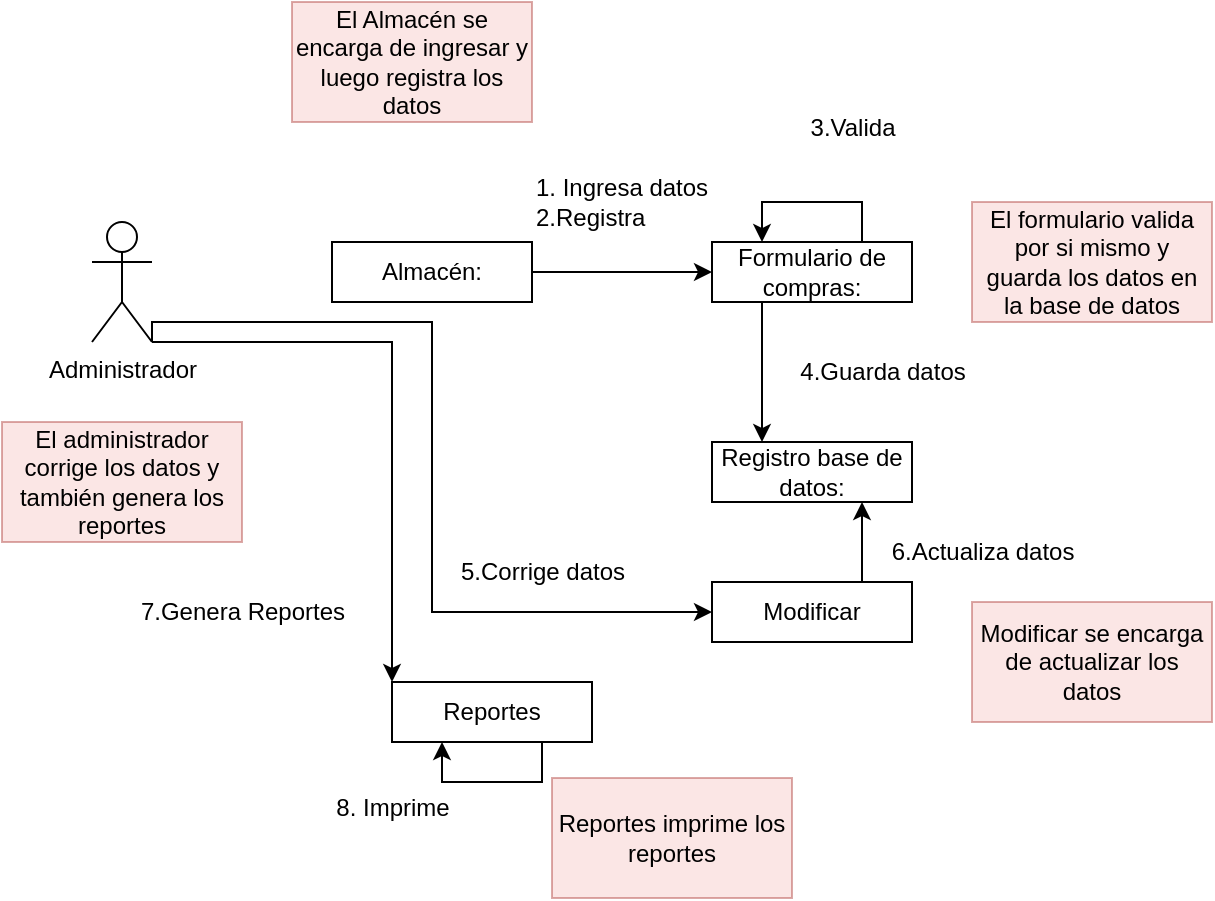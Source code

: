 <mxfile version="24.4.8" type="device">
  <diagram name="Página-1" id="9LJI61ah0vpYrfv0e8qv">
    <mxGraphModel dx="1194" dy="726" grid="1" gridSize="10" guides="1" tooltips="1" connect="1" arrows="1" fold="1" page="1" pageScale="1" pageWidth="827" pageHeight="1169" math="0" shadow="0">
      <root>
        <mxCell id="0" />
        <mxCell id="1" parent="0" />
        <mxCell id="lSqFnnhEntIWqEYm_C6f-9" style="edgeStyle=orthogonalEdgeStyle;rounded=0;orthogonalLoop=1;jettySize=auto;html=1;exitX=1;exitY=1;exitDx=0;exitDy=0;exitPerimeter=0;entryX=0;entryY=0;entryDx=0;entryDy=0;" parent="1" source="lSqFnnhEntIWqEYm_C6f-1" target="lSqFnnhEntIWqEYm_C6f-7" edge="1">
          <mxGeometry relative="1" as="geometry">
            <Array as="points">
              <mxPoint x="240" y="350" />
            </Array>
          </mxGeometry>
        </mxCell>
        <mxCell id="lSqFnnhEntIWqEYm_C6f-15" style="edgeStyle=orthogonalEdgeStyle;rounded=0;orthogonalLoop=1;jettySize=auto;html=1;exitX=1;exitY=1;exitDx=0;exitDy=0;exitPerimeter=0;entryX=0;entryY=0.5;entryDx=0;entryDy=0;" parent="1" source="lSqFnnhEntIWqEYm_C6f-1" target="lSqFnnhEntIWqEYm_C6f-6" edge="1">
          <mxGeometry relative="1" as="geometry">
            <Array as="points">
              <mxPoint x="120" y="340" />
              <mxPoint x="260" y="340" />
              <mxPoint x="260" y="485" />
            </Array>
          </mxGeometry>
        </mxCell>
        <mxCell id="lSqFnnhEntIWqEYm_C6f-1" value="Administrador" style="shape=umlActor;verticalLabelPosition=bottom;verticalAlign=top;html=1;outlineConnect=0;" parent="1" vertex="1">
          <mxGeometry x="90" y="290" width="30" height="60" as="geometry" />
        </mxCell>
        <mxCell id="lSqFnnhEntIWqEYm_C6f-23" style="edgeStyle=orthogonalEdgeStyle;rounded=0;orthogonalLoop=1;jettySize=auto;html=1;exitX=1;exitY=0.5;exitDx=0;exitDy=0;entryX=0;entryY=0.5;entryDx=0;entryDy=0;" parent="1" source="lSqFnnhEntIWqEYm_C6f-2" target="lSqFnnhEntIWqEYm_C6f-3" edge="1">
          <mxGeometry relative="1" as="geometry" />
        </mxCell>
        <mxCell id="lSqFnnhEntIWqEYm_C6f-2" value="Almacén:" style="rounded=0;whiteSpace=wrap;html=1;" parent="1" vertex="1">
          <mxGeometry x="210" y="300" width="100" height="30" as="geometry" />
        </mxCell>
        <mxCell id="lSqFnnhEntIWqEYm_C6f-19" style="edgeStyle=orthogonalEdgeStyle;rounded=0;orthogonalLoop=1;jettySize=auto;html=1;exitX=0.25;exitY=1;exitDx=0;exitDy=0;entryX=0.25;entryY=0;entryDx=0;entryDy=0;" parent="1" source="lSqFnnhEntIWqEYm_C6f-3" target="lSqFnnhEntIWqEYm_C6f-4" edge="1">
          <mxGeometry relative="1" as="geometry" />
        </mxCell>
        <mxCell id="lSqFnnhEntIWqEYm_C6f-3" value="Formulario de compras:" style="rounded=0;whiteSpace=wrap;html=1;" parent="1" vertex="1">
          <mxGeometry x="400" y="300" width="100" height="30" as="geometry" />
        </mxCell>
        <mxCell id="lSqFnnhEntIWqEYm_C6f-4" value="Registro base de datos:" style="rounded=0;whiteSpace=wrap;html=1;" parent="1" vertex="1">
          <mxGeometry x="400" y="400" width="100" height="30" as="geometry" />
        </mxCell>
        <mxCell id="lSqFnnhEntIWqEYm_C6f-13" style="edgeStyle=orthogonalEdgeStyle;rounded=0;orthogonalLoop=1;jettySize=auto;html=1;exitX=0.75;exitY=0;exitDx=0;exitDy=0;entryX=0.75;entryY=1;entryDx=0;entryDy=0;" parent="1" source="lSqFnnhEntIWqEYm_C6f-6" target="lSqFnnhEntIWqEYm_C6f-4" edge="1">
          <mxGeometry relative="1" as="geometry" />
        </mxCell>
        <mxCell id="lSqFnnhEntIWqEYm_C6f-6" value="Modificar" style="rounded=0;whiteSpace=wrap;html=1;" parent="1" vertex="1">
          <mxGeometry x="400" y="470" width="100" height="30" as="geometry" />
        </mxCell>
        <mxCell id="lSqFnnhEntIWqEYm_C6f-7" value="Reportes" style="rounded=0;whiteSpace=wrap;html=1;" parent="1" vertex="1">
          <mxGeometry x="240" y="520" width="100" height="30" as="geometry" />
        </mxCell>
        <mxCell id="lSqFnnhEntIWqEYm_C6f-8" style="edgeStyle=orthogonalEdgeStyle;rounded=0;orthogonalLoop=1;jettySize=auto;html=1;exitX=0.75;exitY=1;exitDx=0;exitDy=0;entryX=0.25;entryY=1;entryDx=0;entryDy=0;" parent="1" source="lSqFnnhEntIWqEYm_C6f-7" target="lSqFnnhEntIWqEYm_C6f-7" edge="1">
          <mxGeometry relative="1" as="geometry" />
        </mxCell>
        <mxCell id="lSqFnnhEntIWqEYm_C6f-10" value="8. Imprime" style="text;html=1;align=center;verticalAlign=middle;resizable=0;points=[];autosize=1;strokeColor=none;fillColor=none;" parent="1" vertex="1">
          <mxGeometry x="200" y="568" width="80" height="30" as="geometry" />
        </mxCell>
        <mxCell id="lSqFnnhEntIWqEYm_C6f-12" value="7.Genera Reportes" style="text;html=1;align=center;verticalAlign=middle;resizable=0;points=[];autosize=1;strokeColor=none;fillColor=none;" parent="1" vertex="1">
          <mxGeometry x="100" y="470" width="130" height="30" as="geometry" />
        </mxCell>
        <mxCell id="lSqFnnhEntIWqEYm_C6f-14" value="6.Actualiza datos" style="text;html=1;align=center;verticalAlign=middle;resizable=0;points=[];autosize=1;strokeColor=none;fillColor=none;" parent="1" vertex="1">
          <mxGeometry x="480" y="440" width="110" height="30" as="geometry" />
        </mxCell>
        <mxCell id="lSqFnnhEntIWqEYm_C6f-16" value="5.Corrige datos" style="text;html=1;align=center;verticalAlign=middle;resizable=0;points=[];autosize=1;strokeColor=none;fillColor=none;" parent="1" vertex="1">
          <mxGeometry x="260" y="450" width="110" height="30" as="geometry" />
        </mxCell>
        <mxCell id="lSqFnnhEntIWqEYm_C6f-17" style="edgeStyle=orthogonalEdgeStyle;rounded=0;orthogonalLoop=1;jettySize=auto;html=1;exitX=0.75;exitY=0;exitDx=0;exitDy=0;entryX=0.25;entryY=0;entryDx=0;entryDy=0;" parent="1" source="lSqFnnhEntIWqEYm_C6f-3" target="lSqFnnhEntIWqEYm_C6f-3" edge="1">
          <mxGeometry relative="1" as="geometry">
            <Array as="points">
              <mxPoint x="475" y="280" />
              <mxPoint x="425" y="280" />
            </Array>
          </mxGeometry>
        </mxCell>
        <mxCell id="lSqFnnhEntIWqEYm_C6f-18" value="3.Valida" style="text;html=1;align=center;verticalAlign=middle;resizable=0;points=[];autosize=1;strokeColor=none;fillColor=none;" parent="1" vertex="1">
          <mxGeometry x="435" y="228" width="70" height="30" as="geometry" />
        </mxCell>
        <mxCell id="lSqFnnhEntIWqEYm_C6f-20" value="4.Guarda datos" style="text;html=1;align=center;verticalAlign=middle;resizable=0;points=[];autosize=1;strokeColor=none;fillColor=none;" parent="1" vertex="1">
          <mxGeometry x="430" y="350" width="110" height="30" as="geometry" />
        </mxCell>
        <mxCell id="lSqFnnhEntIWqEYm_C6f-24" value="1. Ingresa datos&lt;div&gt;2.Registra&lt;/div&gt;" style="text;html=1;align=left;verticalAlign=middle;resizable=0;points=[];autosize=1;strokeColor=none;fillColor=none;" parent="1" vertex="1">
          <mxGeometry x="310" y="260" width="110" height="40" as="geometry" />
        </mxCell>
        <mxCell id="hzRmz3oY20I7QrVu_o86-1" value="El Almacén se encarga de ingresar y luego registra los datos" style="whiteSpace=wrap;html=1;fillColor=#f8cecc;strokeColor=#b85450;opacity=50;" vertex="1" parent="1">
          <mxGeometry x="190" y="180" width="120" height="60" as="geometry" />
        </mxCell>
        <mxCell id="hzRmz3oY20I7QrVu_o86-2" value="El formulario valida por si mismo y guarda los datos en la base de datos" style="whiteSpace=wrap;html=1;fillColor=#f8cecc;strokeColor=#b85450;opacity=50;" vertex="1" parent="1">
          <mxGeometry x="530" y="280" width="120" height="60" as="geometry" />
        </mxCell>
        <mxCell id="hzRmz3oY20I7QrVu_o86-3" value="Modificar se encarga de actualizar los datos" style="whiteSpace=wrap;html=1;fillColor=#f8cecc;strokeColor=#b85450;opacity=50;" vertex="1" parent="1">
          <mxGeometry x="530" y="480" width="120" height="60" as="geometry" />
        </mxCell>
        <mxCell id="hzRmz3oY20I7QrVu_o86-4" value="El administrador corrige los datos y también genera los reportes" style="whiteSpace=wrap;html=1;fillColor=#f8cecc;strokeColor=#b85450;opacity=50;" vertex="1" parent="1">
          <mxGeometry x="45" y="390" width="120" height="60" as="geometry" />
        </mxCell>
        <mxCell id="hzRmz3oY20I7QrVu_o86-5" value="Reportes imprime los reportes" style="whiteSpace=wrap;html=1;fillColor=#f8cecc;strokeColor=#b85450;opacity=50;" vertex="1" parent="1">
          <mxGeometry x="320" y="568" width="120" height="60" as="geometry" />
        </mxCell>
      </root>
    </mxGraphModel>
  </diagram>
</mxfile>
